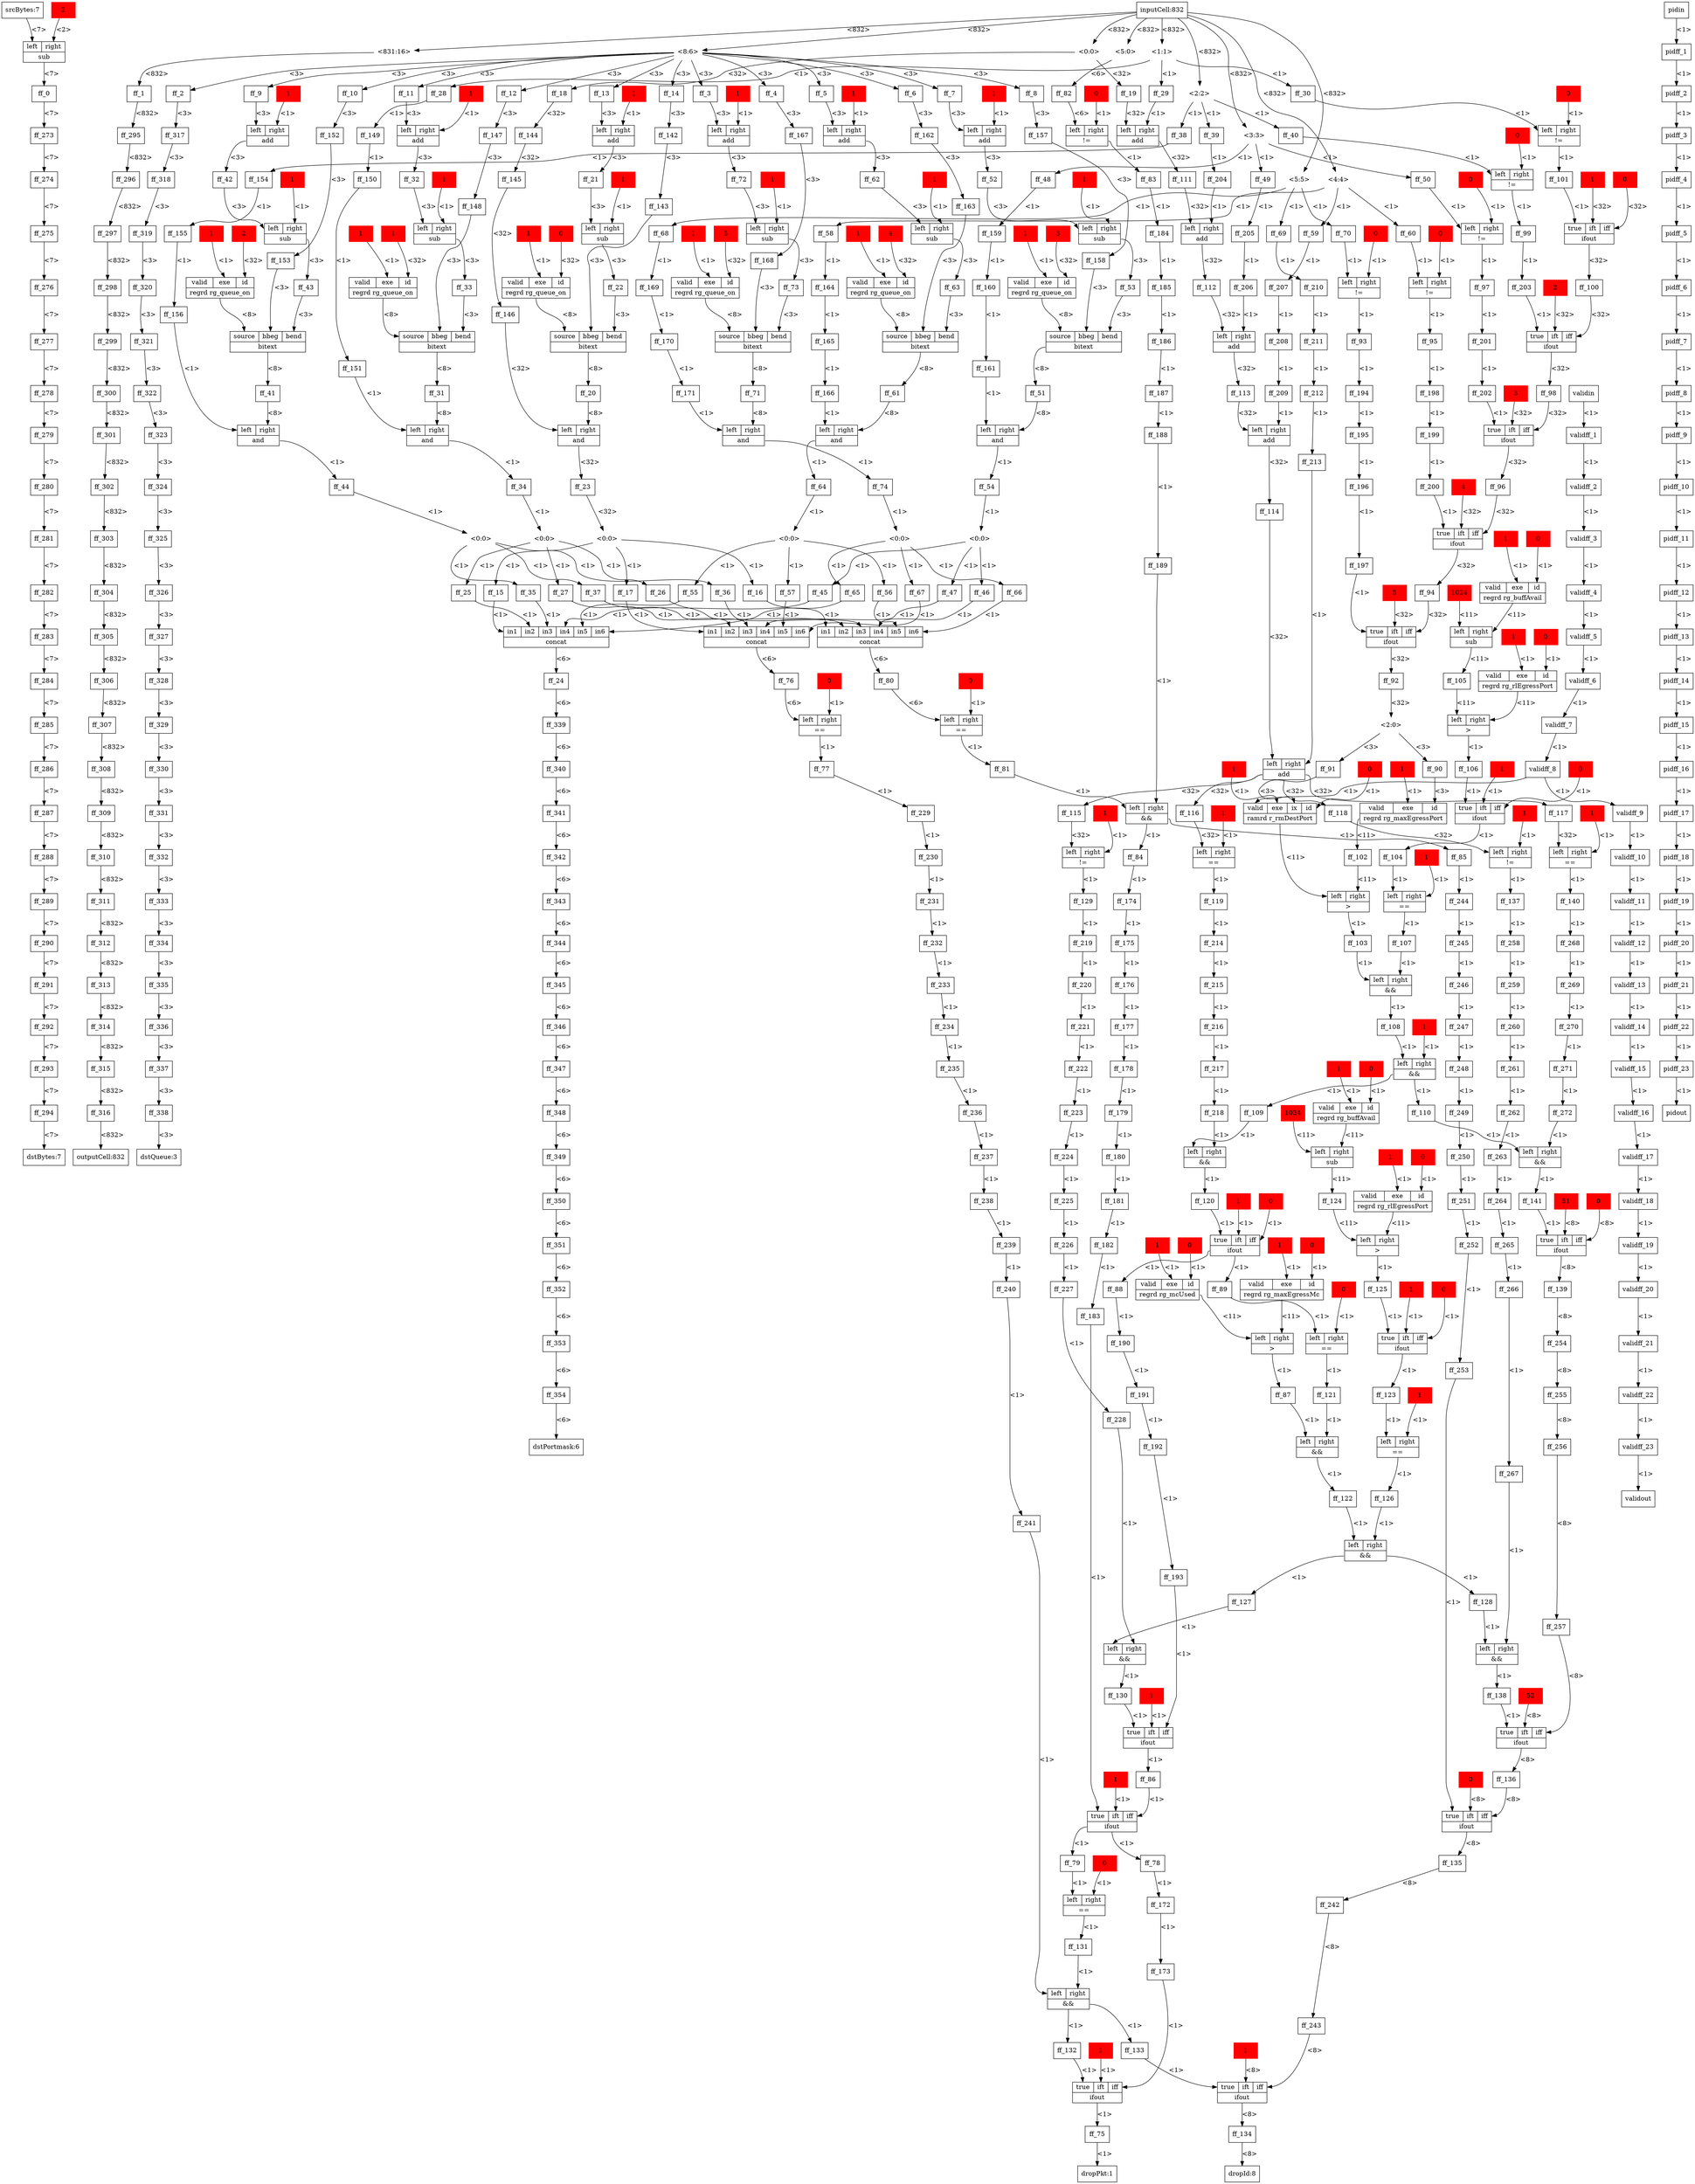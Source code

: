 digraph {
node [shape=record];
out_35[label="dstBytes:7"][l=23][d=1][w=0][od=0];
in_36[label="srcBytes:7"][l=0][d=0][w=7][od=0];
c_37[label="2" shape=plaintext color="red" style="filled"][l=0][d=0][w=2][od=0];
opsub_38[label="{{<left> left | <right> right} | <out> sub}" debug="88 1"][l=0][d=5][w=7][od=5];
out_39[label="outputCell:832"][l=23][d=1][w=0][od=0];
bitext_831_16_40[label="\<831:16\>" shape=plaintext][l=0][d=0][w=832][od=0];
in_41[label="inputCell:832"][l=0][d=0][w=832][od=0];
out_42[label="dstQueue:3"][l=23][d=1][w=0][od=0];
bitext_8_6_43[label="\<8:6\>" shape=plaintext][l=0][d=0][w=3][od=0];
out_44[label="dstPortmask:6"][l=23][d=1][w=0][od=0];
bitext_0_0_45[label="\<0:0\>" shape=plaintext][l=5][d=1][w=1][od=0];
bitext_0_0_46[label="\<0:0\>" shape=plaintext][l=0][d=0][w=32][od=0];
regrd_47[label="{{<valid> valid | <exe> exe | <id> id} | <out> regrd rg_queue_on}"][l=3][d=0][w=8][od=0];
c_48[label="0" shape=plaintext color="red" style="filled"][l=3][d=0][w=32][od=0];
c_49[label="1" shape=plaintext color="red" style="filled"][l=3][d=0][w=1][od=0];
bitshift_50[label="{{<in> source | <bbeg> bbeg | <bend> bend} | <out> bitext}"][l=3][d=1][w=8][od=0];
c_51[label="1" shape=plaintext color="red" style="filled"][l=1][d=0][w=1][od=0];
opadd_52[label="{{<left> left | <right> right} | <out> add}" debug="88 1"][l=1][d=9][w=3][od=8];
c_53[label="1" shape=plaintext color="red" style="filled"][l=2][d=0][w=1][od=0];
opsub_54[label="{{<left> left | <right> right} | <out> sub}" debug="88 1"][l=2][d=6][w=3][od=5];
opand_55[label="{{<left> left | <right> right} | <out> and}" debug="88 1"][l=4][d=2][w=32][od=1];
bitconcat_56[label="{{<in1> in1 | <in2> in2 | <in3> in3 | <in4> in4 | <in5> in5 | <in6> in6} | <out> concat}"][l=6][d=1][w=6][od=0];
bitext_0_0_57[label="\<0:0\>" shape=plaintext][l=5][d=1][w=1][od=0];
bitext_1_1_58[label="\<1:1\>" shape=plaintext][l=0][d=0][w=1][od=0];
regrd_59[label="{{<valid> valid | <exe> exe | <id> id} | <out> regrd rg_queue_on}"][l=3][d=0][w=8][od=0];
c_60[label="1" shape=plaintext color="red" style="filled"][l=3][d=0][w=32][od=0];
c_61[label="1" shape=plaintext color="red" style="filled"][l=3][d=0][w=1][od=0];
bitshift_62[label="{{<in> source | <bbeg> bbeg | <bend> bend} | <out> bitext}"][l=3][d=1][w=8][od=0];
c_63[label="1" shape=plaintext color="red" style="filled"][l=1][d=0][w=1][od=0];
opadd_64[label="{{<left> left | <right> right} | <out> add}" debug="88 1"][l=1][d=9][w=3][od=8];
c_65[label="1" shape=plaintext color="red" style="filled"][l=2][d=0][w=1][od=0];
opsub_66[label="{{<left> left | <right> right} | <out> sub}" debug="88 1"][l=2][d=6][w=3][od=5];
opand_67[label="{{<left> left | <right> right} | <out> and}" debug="88 1"][l=4][d=2][w=1][od=1];
bitext_0_0_68[label="\<0:0\>" shape=plaintext][l=5][d=1][w=1][od=0];
bitext_2_2_69[label="\<2:2\>" shape=plaintext][l=0][d=0][w=1][od=0];
regrd_70[label="{{<valid> valid | <exe> exe | <id> id} | <out> regrd rg_queue_on}"][l=3][d=0][w=8][od=0];
c_71[label="2" shape=plaintext color="red" style="filled"][l=3][d=0][w=32][od=0];
c_72[label="1" shape=plaintext color="red" style="filled"][l=3][d=0][w=1][od=0];
bitshift_73[label="{{<in> source | <bbeg> bbeg | <bend> bend} | <out> bitext}"][l=3][d=1][w=8][od=0];
c_74[label="1" shape=plaintext color="red" style="filled"][l=1][d=0][w=1][od=0];
opadd_75[label="{{<left> left | <right> right} | <out> add}" debug="88 1"][l=1][d=9][w=3][od=8];
c_76[label="1" shape=plaintext color="red" style="filled"][l=2][d=0][w=1][od=0];
opsub_77[label="{{<left> left | <right> right} | <out> sub}" debug="88 1"][l=2][d=6][w=3][od=5];
opand_78[label="{{<left> left | <right> right} | <out> and}" debug="88 1"][l=4][d=2][w=1][od=1];
bitext_0_0_79[label="\<0:0\>" shape=plaintext][l=5][d=1][w=1][od=0];
bitext_3_3_80[label="\<3:3\>" shape=plaintext][l=0][d=0][w=1][od=0];
regrd_81[label="{{<valid> valid | <exe> exe | <id> id} | <out> regrd rg_queue_on}"][l=3][d=0][w=8][od=0];
c_82[label="3" shape=plaintext color="red" style="filled"][l=3][d=0][w=32][od=0];
c_83[label="1" shape=plaintext color="red" style="filled"][l=3][d=0][w=1][od=0];
bitshift_84[label="{{<in> source | <bbeg> bbeg | <bend> bend} | <out> bitext}"][l=3][d=1][w=8][od=0];
c_85[label="1" shape=plaintext color="red" style="filled"][l=1][d=0][w=1][od=0];
opadd_86[label="{{<left> left | <right> right} | <out> add}" debug="88 1"][l=1][d=9][w=3][od=8];
c_87[label="1" shape=plaintext color="red" style="filled"][l=2][d=0][w=1][od=0];
opsub_88[label="{{<left> left | <right> right} | <out> sub}" debug="88 1"][l=2][d=6][w=3][od=5];
opand_89[label="{{<left> left | <right> right} | <out> and}" debug="88 1"][l=4][d=2][w=1][od=1];
bitext_0_0_90[label="\<0:0\>" shape=plaintext][l=5][d=1][w=1][od=0];
bitext_4_4_91[label="\<4:4\>" shape=plaintext][l=0][d=0][w=1][od=0];
regrd_92[label="{{<valid> valid | <exe> exe | <id> id} | <out> regrd rg_queue_on}"][l=3][d=0][w=8][od=0];
c_93[label="4" shape=plaintext color="red" style="filled"][l=3][d=0][w=32][od=0];
c_94[label="1" shape=plaintext color="red" style="filled"][l=3][d=0][w=1][od=0];
bitshift_95[label="{{<in> source | <bbeg> bbeg | <bend> bend} | <out> bitext}"][l=3][d=1][w=8][od=0];
c_96[label="1" shape=plaintext color="red" style="filled"][l=1][d=0][w=1][od=0];
opadd_97[label="{{<left> left | <right> right} | <out> add}" debug="88 1"][l=1][d=9][w=3][od=8];
c_98[label="1" shape=plaintext color="red" style="filled"][l=2][d=0][w=1][od=0];
opsub_99[label="{{<left> left | <right> right} | <out> sub}" debug="88 1"][l=2][d=6][w=3][od=5];
opand_100[label="{{<left> left | <right> right} | <out> and}" debug="88 1"][l=4][d=2][w=1][od=1];
bitext_0_0_101[label="\<0:0\>" shape=plaintext][l=5][d=1][w=1][od=0];
bitext_5_5_102[label="\<5:5\>" shape=plaintext][l=0][d=0][w=1][od=0];
regrd_103[label="{{<valid> valid | <exe> exe | <id> id} | <out> regrd rg_queue_on}"][l=3][d=0][w=8][od=0];
c_104[label="5" shape=plaintext color="red" style="filled"][l=3][d=0][w=32][od=0];
c_105[label="1" shape=plaintext color="red" style="filled"][l=3][d=0][w=1][od=0];
bitshift_106[label="{{<in> source | <bbeg> bbeg | <bend> bend} | <out> bitext}"][l=3][d=1][w=8][od=0];
c_107[label="1" shape=plaintext color="red" style="filled"][l=1][d=0][w=1][od=0];
opadd_108[label="{{<left> left | <right> right} | <out> add}" debug="88 1"][l=1][d=9][w=3][od=8];
c_109[label="1" shape=plaintext color="red" style="filled"][l=2][d=0][w=1][od=0];
opsub_110[label="{{<left> left | <right> right} | <out> sub}" debug="88 1"][l=2][d=6][w=3][od=5];
opand_111[label="{{<left> left | <right> right} | <out> and}" debug="88 1"][l=4][d=2][w=1][od=1];
out_112[label="dropPkt:1"][l=23][d=1][w=0][od=0];
if_113[label="{{<cnd> true | <ift> ift | <iff> iff} | <out> ifout}"][l=22][d=4][w=1][od=3];
bitconcat_114[label="{{<in1> in1 | <in2> in2 | <in3> in3 | <in4> in4 | <in5> in5 | <in6> in6} | <out> concat}"][l=6][d=1][w=6][od=0];
c_115[label="0" shape=plaintext color="red" style="filled"][l=7][d=0][w=1][od=0];
opeq_116[label="{{<left> left | <right> right} | <out> ==}" debug="88 1"][l=7][d=2][w=1][od=1];
if_117[label="{{<cnd> true | <ift> ift | <iff> iff} | <out> ifout}"][l=19][d=4][w=1][od=3];
bitconcat_118[label="{{<in1> in1 | <in2> in2 | <in3> in3 | <in4> in4 | <in5> in5 | <in6> in6} | <out> concat}"][l=6][d=1][w=6][od=0];
c_119[label="0" shape=plaintext color="red" style="filled"][l=7][d=0][w=1][od=0];
opeq_120[label="{{<left> left | <right> right} | <out> ==}" debug="88 1"][l=7][d=2][w=1][od=1];
bitext_5_0_121[label="\<5:0\>" shape=plaintext][l=0][d=0][w=6][od=0];
c_122[label="0" shape=plaintext color="red" style="filled"][l=1][d=0][w=1][od=0];
opne_123[label="{{<left> left | <right> right} | <out> !=}" debug="88 1"][l=1][d=2][w=1][od=1];
opand_124[label="{{<left> left | <right> right} | <out> &&}" debug="88 1"][l=8][d=2][w=1][od=1];
if_125[label="{{<cnd> true | <ift> ift | <iff> iff} | <out> ifout}"][l=18][d=4][w=1][od=3];
regrd_126[label="{{<valid> valid | <exe> exe | <id> id} | <out> regrd rg_mcUsed}"][l=14][d=0][w=11][od=0];
c_127[label="0" shape=plaintext color="red" style="filled"][l=14][d=0][w=1][od=0];
c_128[label="1" shape=plaintext color="red" style="filled"][l=14][d=0][w=1][od=0];
regrd_129[label="{{<valid> valid | <exe> exe | <id> id} | <out> regrd rg_maxEgressMc}"][l=14][d=0][w=11][od=0];
c_130[label="0" shape=plaintext color="red" style="filled"][l=14][d=0][w=1][od=0];
c_131[label="1" shape=plaintext color="red" style="filled"][l=14][d=0][w=1][od=0];
opgt_132[label="{{<left> left | <right> right} | <out> \>}" debug="88 1"][l=14][d=0][w=1][od=4];
if_133[label="{{<cnd> true | <ift> ift | <iff> iff} | <out> ifout}"][l=13][d=4][w=1][od=3];
ramrd_134[label="{{<valid> valid | <exe> exe | <ix> ix | <id> id} | <out> ramrd r_rmDestPort}"][l=9][d=6][w=11][od=5];
bitext_2_0_135[label="\<2:0\>" shape=plaintext][l=7][d=1][w=3][od=0];
if_136[label="{{<cnd> true | <ift> ift | <iff> iff} | <out> ifout}"][l=6][d=4][w=32][od=3];
c_137[label="0" shape=plaintext color="red" style="filled"][l=1][d=0][w=1][od=0];
opne_138[label="{{<left> left | <right> right} | <out> !=}" debug="88 1"][l=1][d=2][w=1][od=1];
if_139[label="{{<cnd> true | <ift> ift | <iff> iff} | <out> ifout}"][l=5][d=4][w=32][od=3];
c_140[label="0" shape=plaintext color="red" style="filled"][l=1][d=0][w=1][od=0];
opne_141[label="{{<left> left | <right> right} | <out> !=}" debug="88 1"][l=1][d=2][w=1][od=1];
if_142[label="{{<cnd> true | <ift> ift | <iff> iff} | <out> ifout}"][l=4][d=4][w=32][od=3];
c_143[label="0" shape=plaintext color="red" style="filled"][l=1][d=0][w=1][od=0];
opne_144[label="{{<left> left | <right> right} | <out> !=}" debug="88 1"][l=1][d=2][w=1][od=1];
if_145[label="{{<cnd> true | <ift> ift | <iff> iff} | <out> ifout}"][l=3][d=4][w=32][od=3];
c_146[label="0" shape=plaintext color="red" style="filled"][l=1][d=0][w=1][od=0];
opne_147[label="{{<left> left | <right> right} | <out> !=}" debug="88 1"][l=1][d=2][w=1][od=1];
if_148[label="{{<cnd> true | <ift> ift | <iff> iff} | <out> ifout}"][l=2][d=4][w=32][od=3];
c_149[label="0" shape=plaintext color="red" style="filled"][l=1][d=0][w=1][od=0];
opne_150[label="{{<left> left | <right> right} | <out> !=}" debug="88 1"][l=1][d=2][w=1][od=1];
c_151[label="0" shape=plaintext color="red" style="filled"][l=2][d=0][w=32][od=0];
c_152[label="1" shape=plaintext color="red" style="filled"][l=2][d=0][w=32][od=0];
c_153[label="2" shape=plaintext color="red" style="filled"][l=3][d=0][w=32][od=0];
c_154[label="3" shape=plaintext color="red" style="filled"][l=4][d=0][w=32][od=0];
c_155[label="4" shape=plaintext color="red" style="filled"][l=5][d=0][w=32][od=0];
c_156[label="5" shape=plaintext color="red" style="filled"][l=6][d=0][w=32][od=0];
c_157[label="0" shape=plaintext color="red" style="filled"][l=8][d=0][w=1][od=0];
c_158[label="1" shape=plaintext color="red" style="filled"][l=8][d=0][w=1][od=0];
regrd_159[label="{{<valid> valid | <exe> exe | <id> id} | <out> regrd rg_maxEgressPort}"][l=8][d=7][w=0][od=6];
c_160[label="1" shape=plaintext color="red" style="filled"][l=8][d=0][w=1][od=0];
opgt_161[label="{{<left> left | <right> right} | <out> \>}" debug="88 1"][l=9][d=10][w=1][od=4];
if_162[label="{{<cnd> true | <ift> ift | <iff> iff} | <out> ifout}"][l=8][d=0][w=1][od=3];
c_163[label="1024" shape=plaintext color="red" style="filled"][l=6][d=0][w=11][od=0];
regrd_164[label="{{<valid> valid | <exe> exe | <id> id} | <out> regrd rg_buffAvail}"][l=6][d=0][w=11][od=0];
c_165[label="0" shape=plaintext color="red" style="filled"][l=6][d=0][w=1][od=0];
c_166[label="1" shape=plaintext color="red" style="filled"][l=6][d=0][w=1][od=0];
opsub_167[label="{{<left> left | <right> right} | <out> sub}" debug="88 1"][l=6][d=0][w=11][od=5];
regrd_168[label="{{<valid> valid | <exe> exe | <id> id} | <out> regrd rg_rlEgressPort}"][l=7][d=0][w=11][od=0];
c_169[label="0" shape=plaintext color="red" style="filled"][l=7][d=0][w=1][od=0];
c_170[label="1" shape=plaintext color="red" style="filled"][l=7][d=0][w=1][od=0];
opgt_171[label="{{<left> left | <right> right} | <out> \>}" debug="88 1"][l=7][d=0][w=1][od=4];
c_172[label="0" shape=plaintext color="red" style="filled"][l=8][d=0][w=1][od=0];
c_173[label="1" shape=plaintext color="red" style="filled"][l=8][d=0][w=1][od=0];
c_174[label="1" shape=plaintext color="red" style="filled"][l=9][d=0][w=1][od=0];
opeq_175[label="{{<left> left | <right> right} | <out> ==}" debug="88 1"][l=9][d=0][w=1][od=1];
opand_176[label="{{<left> left | <right> right} | <out> &&}" debug="88 1"][l=10][d=2][w=1][od=1];
c_177[label="1" shape=plaintext color="red" style="filled"][l=11][d=0][w=1][od=0];
opand_178[label="{{<left> left | <right> right} | <out> &&}" debug="88 1"][l=11][d=2][w=1][od=1];
opadd_179[label="{{<left> left | <right> right} | <out> add}" debug="88 1"][l=1][d=15][w=32][od=14];
opadd_180[label="{{<left> left | <right> right} | <out> add}" debug="88 1"][l=2][d=15][w=32][od=14];
opadd_181[label="{{<left> left | <right> right} | <out> add}" debug="88 1"][l=3][d=15][w=32][od=14];
opadd_182[label="{{<left> left | <right> right} | <out> add}" debug="88 1"][l=4][d=15][w=32][od=14];
opadd_183[label="{{<left> left | <right> right} | <out> add}" debug="88 1"][l=5][d=15][w=32][od=14];
c_184[label="1" shape=plaintext color="red" style="filled"][l=6][d=0][w=1][od=0];
opeq_185[label="{{<left> left | <right> right} | <out> ==}" debug="88 1"][l=6][d=2][w=1][od=1];
opand_186[label="{{<left> left | <right> right} | <out> &&}" debug="88 1"][l=12][d=2][w=1][od=1];
c_187[label="0" shape=plaintext color="red" style="filled"][l=13][d=0][w=1][od=0];
c_188[label="1" shape=plaintext color="red" style="filled"][l=13][d=0][w=1][od=0];
c_189[label="0" shape=plaintext color="red" style="filled"][l=14][d=0][w=1][od=0];
opeq_190[label="{{<left> left | <right> right} | <out> ==}" debug="88 1"][l=14][d=2][w=1][od=1];
opand_191[label="{{<left> left | <right> right} | <out> &&}" debug="88 1"][l=15][d=2][w=1][od=1];
if_192[label="{{<cnd> true | <ift> ift | <iff> iff} | <out> ifout}"][l=14][d=0][w=1][od=3];
c_193[label="1024" shape=plaintext color="red" style="filled"][l=12][d=0][w=11][od=0];
regrd_194[label="{{<valid> valid | <exe> exe | <id> id} | <out> regrd rg_buffAvail}"][l=12][d=0][w=11][od=0];
c_195[label="0" shape=plaintext color="red" style="filled"][l=12][d=0][w=1][od=0];
c_196[label="1" shape=plaintext color="red" style="filled"][l=12][d=0][w=1][od=0];
opsub_197[label="{{<left> left | <right> right} | <out> sub}" debug="88 1"][l=12][d=0][w=11][od=5];
regrd_198[label="{{<valid> valid | <exe> exe | <id> id} | <out> regrd rg_rlEgressPort}"][l=13][d=0][w=11][od=0];
c_199[label="0" shape=plaintext color="red" style="filled"][l=13][d=0][w=1][od=0];
c_200[label="1" shape=plaintext color="red" style="filled"][l=13][d=0][w=1][od=0];
opgt_201[label="{{<left> left | <right> right} | <out> \>}" debug="88 1"][l=13][d=0][w=1][od=4];
c_202[label="0" shape=plaintext color="red" style="filled"][l=14][d=0][w=1][od=0];
c_203[label="1" shape=plaintext color="red" style="filled"][l=14][d=0][w=1][od=0];
c_204[label="1" shape=plaintext color="red" style="filled"][l=15][d=0][w=1][od=0];
opeq_205[label="{{<left> left | <right> right} | <out> ==}" debug="88 1"][l=15][d=0][w=1][od=1];
opand_206[label="{{<left> left | <right> right} | <out> &&}" debug="88 1"][l=16][d=2][w=1][od=1];
c_207[label="1" shape=plaintext color="red" style="filled"][l=6][d=0][w=1][od=0];
opne_208[label="{{<left> left | <right> right} | <out> !=}" debug="88 1"][l=6][d=2][w=1][od=1];
opand_209[label="{{<left> left | <right> right} | <out> &&}" debug="88 1"][l=17][d=2][w=1][od=1];
c_210[label="1" shape=plaintext color="red" style="filled"][l=18][d=0][w=1][od=0];
c_211[label="1" shape=plaintext color="red" style="filled"][l=19][d=0][w=1][od=0];
c_212[label="0" shape=plaintext color="red" style="filled"][l=20][d=0][w=1][od=0];
opeq_213[label="{{<left> left | <right> right} | <out> ==}" debug="88 1"][l=20][d=2][w=1][od=1];
opand_214[label="{{<left> left | <right> right} | <out> &&}" debug="88 1"][l=21][d=2][w=1][od=1];
c_215[label="1" shape=plaintext color="red" style="filled"][l=22][d=0][w=1][od=0];
out_216[label="dropId:8"][l=23][d=1][w=0][od=0];
if_217[label="{{<cnd> true | <ift> ift | <iff> iff} | <out> ifout}"][l=22][d=4][w=8][od=3];
if_218[label="{{<cnd> true | <ift> ift | <iff> iff} | <out> ifout}"][l=19][d=4][w=8][od=3];
if_219[label="{{<cnd> true | <ift> ift | <iff> iff} | <out> ifout}"][l=18][d=4][w=8][od=3];
c_220[label="1" shape=plaintext color="red" style="filled"][l=6][d=0][w=1][od=0];
opne_221[label="{{<left> left | <right> right} | <out> !=}" debug="88 1"][l=6][d=2][w=1][od=1];
opand_222[label="{{<left> left | <right> right} | <out> &&}" debug="88 1"][l=17][d=2][w=1][od=1];
if_223[label="{{<cnd> true | <ift> ift | <iff> iff} | <out> ifout}"][l=13][d=4][w=8][od=3];
c_224[label="1" shape=plaintext color="red" style="filled"][l=6][d=0][w=1][od=0];
opeq_225[label="{{<left> left | <right> right} | <out> ==}" debug="88 1"][l=6][d=2][w=1][od=1];
opand_226[label="{{<left> left | <right> right} | <out> &&}" debug="88 1"][l=12][d=2][w=1][od=1];
c_227[label="0" shape=plaintext color="red" style="filled"][l=13][d=0][w=8][od=0];
c_228[label="51" shape=plaintext color="red" style="filled"][l=13][d=0][w=8][od=0];
c_229[label="52" shape=plaintext color="red" style="filled"][l=18][d=0][w=8][od=0];
c_230[label="0" shape=plaintext color="red" style="filled"][l=19][d=0][w=8][od=0];
c_231[label="1" shape=plaintext color="red" style="filled"][l=22][d=0][w=8][od=0];
ff_0[l=1][d=1][w=7][od=1];
ff_1[l=1][d=1][w=832][od=1];
ff_2[l=1][d=1][w=3][od=1];
ff_3[l=1][d=1][w=3][od=1];
ff_4[l=1][d=1][w=3][od=1];
ff_5[l=1][d=1][w=3][od=1];
ff_6[l=1][d=1][w=3][od=1];
ff_7[l=1][d=1][w=3][od=1];
ff_8[l=1][d=1][w=3][od=1];
ff_9[l=1][d=1][w=3][od=1];
ff_10[l=1][d=1][w=3][od=1];
ff_11[l=1][d=1][w=3][od=1];
ff_12[l=1][d=1][w=3][od=1];
ff_13[l=1][d=1][w=3][od=1];
ff_14[l=1][d=1][w=3][od=1];
ff_15[l=6][d=1][w=1][od=1];
ff_16[l=6][d=1][w=1][od=1];
ff_17[l=6][d=1][w=1][od=1];
ff_18[l=1][d=1][w=32][od=1];
ff_19[l=1][d=1][w=32][od=1];
ff_20[l=4][d=1][w=8][od=1];
ff_21[l=2][d=1][w=3][od=1];
ff_22[l=3][d=1][w=3][od=1];
ff_23[l=5][d=1][w=32][od=1];
ff_24[l=7][d=1][w=6][od=1];
ff_25[l=6][d=1][w=1][od=1];
ff_26[l=6][d=1][w=1][od=1];
ff_27[l=6][d=1][w=1][od=1];
ff_28[l=1][d=1][w=1][od=1];
ff_29[l=1][d=1][w=1][od=1];
ff_30[l=1][d=1][w=1][od=1];
ff_31[l=4][d=1][w=8][od=1];
ff_32[l=2][d=1][w=3][od=1];
ff_33[l=3][d=1][w=3][od=1];
ff_34[l=5][d=1][w=1][od=1];
ff_35[l=6][d=1][w=1][od=1];
ff_36[l=6][d=1][w=1][od=1];
ff_37[l=6][d=1][w=1][od=1];
ff_38[l=1][d=1][w=1][od=1];
ff_39[l=1][d=1][w=1][od=1];
ff_40[l=1][d=1][w=1][od=1];
ff_41[l=4][d=1][w=8][od=1];
ff_42[l=2][d=1][w=3][od=1];
ff_43[l=3][d=1][w=3][od=1];
ff_44[l=5][d=1][w=1][od=1];
ff_45[l=6][d=1][w=1][od=1];
ff_46[l=6][d=1][w=1][od=1];
ff_47[l=6][d=1][w=1][od=1];
ff_48[l=1][d=1][w=1][od=1];
ff_49[l=1][d=1][w=1][od=1];
ff_50[l=1][d=1][w=1][od=1];
ff_51[l=4][d=1][w=8][od=1];
ff_52[l=2][d=1][w=3][od=1];
ff_53[l=3][d=1][w=3][od=1];
ff_54[l=5][d=1][w=1][od=1];
ff_55[l=6][d=1][w=1][od=1];
ff_56[l=6][d=1][w=1][od=1];
ff_57[l=6][d=1][w=1][od=1];
ff_58[l=1][d=1][w=1][od=1];
ff_59[l=1][d=1][w=1][od=1];
ff_60[l=1][d=1][w=1][od=1];
ff_61[l=4][d=1][w=8][od=1];
ff_62[l=2][d=1][w=3][od=1];
ff_63[l=3][d=1][w=3][od=1];
ff_64[l=5][d=1][w=1][od=1];
ff_65[l=6][d=1][w=1][od=1];
ff_66[l=6][d=1][w=1][od=1];
ff_67[l=6][d=1][w=1][od=1];
ff_68[l=1][d=1][w=1][od=1];
ff_69[l=1][d=1][w=1][od=1];
ff_70[l=1][d=1][w=1][od=1];
ff_71[l=4][d=1][w=8][od=1];
ff_72[l=2][d=1][w=3][od=1];
ff_73[l=3][d=1][w=3][od=1];
ff_74[l=5][d=1][w=1][od=1];
ff_75[l=23][d=1][w=1][od=1];
ff_76[l=7][d=1][w=6][od=1];
ff_77[l=8][d=1][w=1][od=1];
ff_78[l=20][d=1][w=1][od=1];
ff_79[l=20][d=1][w=1][od=1];
ff_80[l=7][d=1][w=6][od=1];
ff_81[l=8][d=1][w=1][od=1];
ff_82[l=1][d=1][w=6][od=1];
ff_83[l=2][d=1][w=1][od=1];
ff_84[l=9][d=1][w=1][od=1];
ff_85[l=9][d=1][w=1][od=1];
ff_86[l=19][d=1][w=1][od=1];
ff_87[l=15][d=0][w=1][od=1];
ff_88[l=14][d=1][w=1][od=1];
ff_89[l=14][d=1][w=1][od=1];
ff_90[l=8][d=1][w=3][od=1];
ff_91[l=8][d=1][w=3][od=1];
ff_92[l=7][d=1][w=32][od=1];
ff_93[l=2][d=1][w=1][od=1];
ff_94[l=6][d=1][w=32][od=1];
ff_95[l=2][d=1][w=1][od=1];
ff_96[l=5][d=1][w=32][od=1];
ff_97[l=2][d=1][w=1][od=1];
ff_98[l=4][d=1][w=32][od=1];
ff_99[l=2][d=1][w=1][od=1];
ff_100[l=3][d=1][w=32][od=1];
ff_101[l=2][d=1][w=1][od=1];
ff_102[l=9][d=1][w=11][od=1];
ff_103[l=10][d=1][w=1][od=1];
ff_104[l=9][d=0][w=1][od=1];
ff_105[l=7][d=0][w=11][od=1];
ff_106[l=8][d=0][w=1][od=1];
ff_107[l=10][d=0][w=1][od=1];
ff_108[l=11][d=1][w=1][od=1];
ff_109[l=12][d=1][w=1][od=1];
ff_110[l=12][d=1][w=1][od=1];
ff_111[l=2][d=1][w=32][od=1];
ff_112[l=3][d=1][w=32][od=1];
ff_113[l=4][d=1][w=32][od=1];
ff_114[l=5][d=1][w=32][od=1];
ff_115[l=6][d=1][w=32][od=1];
ff_116[l=6][d=1][w=32][od=1];
ff_117[l=6][d=1][w=32][od=1];
ff_118[l=6][d=1][w=32][od=1];
ff_119[l=7][d=1][w=1][od=1];
ff_120[l=13][d=1][w=1][od=1];
ff_121[l=15][d=1][w=1][od=1];
ff_122[l=16][d=1][w=1][od=1];
ff_123[l=15][d=0][w=1][od=1];
ff_124[l=13][d=0][w=11][od=1];
ff_125[l=14][d=0][w=1][od=1];
ff_126[l=16][d=0][w=1][od=1];
ff_127[l=17][d=1][w=1][od=1];
ff_128[l=17][d=1][w=1][od=1];
ff_129[l=7][d=1][w=1][od=1];
ff_130[l=18][d=1][w=1][od=1];
ff_131[l=21][d=1][w=1][od=1];
ff_132[l=22][d=1][w=1][od=1];
ff_133[l=22][d=1][w=1][od=1];
ff_134[l=23][d=1][w=8][od=1];
ff_135[l=20][d=1][w=8][od=1];
ff_136[l=19][d=1][w=8][od=1];
ff_137[l=7][d=1][w=1][od=1];
ff_138[l=18][d=1][w=1][od=1];
ff_139[l=14][d=1][w=8][od=1];
ff_140[l=7][d=1][w=1][od=1];
ff_141[l=13][d=1][w=1][od=1];
ff_142[l=2][d=1][w=3][od=1];
ff_143[l=3][d=1][w=3][od=1];
ff_144[l=2][d=1][w=32][od=1];
ff_145[l=3][d=1][w=32][od=1];
ff_146[l=4][d=1][w=32][od=1];
ff_147[l=2][d=1][w=3][od=1];
ff_148[l=3][d=1][w=3][od=1];
ff_149[l=2][d=1][w=1][od=1];
ff_150[l=3][d=1][w=1][od=1];
ff_151[l=4][d=1][w=1][od=1];
ff_152[l=2][d=1][w=3][od=1];
ff_153[l=3][d=1][w=3][od=1];
ff_154[l=2][d=1][w=1][od=1];
ff_155[l=3][d=1][w=1][od=1];
ff_156[l=4][d=1][w=1][od=1];
ff_157[l=2][d=1][w=3][od=1];
ff_158[l=3][d=1][w=3][od=1];
ff_159[l=2][d=1][w=1][od=1];
ff_160[l=3][d=1][w=1][od=1];
ff_161[l=4][d=1][w=1][od=1];
ff_162[l=2][d=1][w=3][od=1];
ff_163[l=3][d=1][w=3][od=1];
ff_164[l=2][d=1][w=1][od=1];
ff_165[l=3][d=1][w=1][od=1];
ff_166[l=4][d=1][w=1][od=1];
ff_167[l=2][d=1][w=3][od=1];
ff_168[l=3][d=1][w=3][od=1];
ff_169[l=2][d=1][w=1][od=1];
ff_170[l=3][d=1][w=1][od=1];
ff_171[l=4][d=1][w=1][od=1];
ff_172[l=21][d=1][w=1][od=1];
ff_173[l=22][d=1][w=1][od=1];
ff_174[l=10][d=1][w=1][od=1];
ff_175[l=11][d=1][w=1][od=1];
ff_176[l=12][d=1][w=1][od=1];
ff_177[l=13][d=1][w=1][od=1];
ff_178[l=14][d=1][w=1][od=1];
ff_179[l=15][d=1][w=1][od=1];
ff_180[l=16][d=1][w=1][od=1];
ff_181[l=17][d=1][w=1][od=1];
ff_182[l=18][d=1][w=1][od=1];
ff_183[l=19][d=1][w=1][od=1];
ff_184[l=3][d=1][w=1][od=1];
ff_185[l=4][d=1][w=1][od=1];
ff_186[l=5][d=1][w=1][od=1];
ff_187[l=6][d=1][w=1][od=1];
ff_188[l=7][d=1][w=1][od=1];
ff_189[l=8][d=1][w=1][od=1];
ff_190[l=15][d=1][w=1][od=1];
ff_191[l=16][d=1][w=1][od=1];
ff_192[l=17][d=1][w=1][od=1];
ff_193[l=18][d=1][w=1][od=1];
ff_194[l=3][d=1][w=1][od=1];
ff_195[l=4][d=1][w=1][od=1];
ff_196[l=5][d=1][w=1][od=1];
ff_197[l=6][d=1][w=1][od=1];
ff_198[l=3][d=1][w=1][od=1];
ff_199[l=4][d=1][w=1][od=1];
ff_200[l=5][d=1][w=1][od=1];
ff_201[l=3][d=1][w=1][od=1];
ff_202[l=4][d=1][w=1][od=1];
ff_203[l=3][d=1][w=1][od=1];
ff_204[l=2][d=1][w=1][od=1];
ff_205[l=2][d=1][w=1][od=1];
ff_206[l=3][d=1][w=1][od=1];
ff_207[l=2][d=1][w=1][od=1];
ff_208[l=3][d=1][w=1][od=1];
ff_209[l=4][d=1][w=1][od=1];
ff_210[l=2][d=1][w=1][od=1];
ff_211[l=3][d=1][w=1][od=1];
ff_212[l=4][d=1][w=1][od=1];
ff_213[l=5][d=1][w=1][od=1];
ff_214[l=8][d=1][w=1][od=1];
ff_215[l=9][d=1][w=1][od=1];
ff_216[l=10][d=1][w=1][od=1];
ff_217[l=11][d=1][w=1][od=1];
ff_218[l=12][d=1][w=1][od=1];
ff_219[l=8][d=1][w=1][od=1];
ff_220[l=9][d=1][w=1][od=1];
ff_221[l=10][d=1][w=1][od=1];
ff_222[l=11][d=1][w=1][od=1];
ff_223[l=12][d=1][w=1][od=1];
ff_224[l=13][d=1][w=1][od=1];
ff_225[l=14][d=1][w=1][od=1];
ff_226[l=15][d=1][w=1][od=1];
ff_227[l=16][d=1][w=1][od=1];
ff_228[l=17][d=1][w=1][od=1];
ff_229[l=9][d=1][w=1][od=1];
ff_230[l=10][d=1][w=1][od=1];
ff_231[l=11][d=1][w=1][od=1];
ff_232[l=12][d=1][w=1][od=1];
ff_233[l=13][d=1][w=1][od=1];
ff_234[l=14][d=1][w=1][od=1];
ff_235[l=15][d=1][w=1][od=1];
ff_236[l=16][d=1][w=1][od=1];
ff_237[l=17][d=1][w=1][od=1];
ff_238[l=18][d=1][w=1][od=1];
ff_239[l=19][d=1][w=1][od=1];
ff_240[l=20][d=1][w=1][od=1];
ff_241[l=21][d=1][w=1][od=1];
ff_242[l=21][d=1][w=8][od=1];
ff_243[l=22][d=1][w=8][od=1];
ff_244[l=10][d=1][w=1][od=1];
ff_245[l=11][d=1][w=1][od=1];
ff_246[l=12][d=1][w=1][od=1];
ff_247[l=13][d=1][w=1][od=1];
ff_248[l=14][d=1][w=1][od=1];
ff_249[l=15][d=1][w=1][od=1];
ff_250[l=16][d=1][w=1][od=1];
ff_251[l=17][d=1][w=1][od=1];
ff_252[l=18][d=1][w=1][od=1];
ff_253[l=19][d=1][w=1][od=1];
ff_254[l=15][d=1][w=8][od=1];
ff_255[l=16][d=1][w=8][od=1];
ff_256[l=17][d=1][w=8][od=1];
ff_257[l=18][d=1][w=8][od=1];
ff_258[l=8][d=1][w=1][od=1];
ff_259[l=9][d=1][w=1][od=1];
ff_260[l=10][d=1][w=1][od=1];
ff_261[l=11][d=1][w=1][od=1];
ff_262[l=12][d=1][w=1][od=1];
ff_263[l=13][d=1][w=1][od=1];
ff_264[l=14][d=1][w=1][od=1];
ff_265[l=15][d=1][w=1][od=1];
ff_266[l=16][d=1][w=1][od=1];
ff_267[l=17][d=1][w=1][od=1];
ff_268[l=8][d=1][w=1][od=1];
ff_269[l=9][d=1][w=1][od=1];
ff_270[l=10][d=1][w=1][od=1];
ff_271[l=11][d=1][w=1][od=1];
ff_272[l=12][d=1][w=1][od=1];
ff_273[l=2][d=1][w=7][od=1];
ff_274[l=3][d=1][w=7][od=1];
ff_275[l=4][d=1][w=7][od=1];
ff_276[l=5][d=1][w=7][od=1];
ff_277[l=6][d=1][w=7][od=1];
ff_278[l=7][d=1][w=7][od=1];
ff_279[l=8][d=1][w=7][od=1];
ff_280[l=9][d=1][w=7][od=1];
ff_281[l=10][d=1][w=7][od=1];
ff_282[l=11][d=1][w=7][od=1];
ff_283[l=12][d=1][w=7][od=1];
ff_284[l=13][d=1][w=7][od=1];
ff_285[l=14][d=1][w=7][od=1];
ff_286[l=15][d=1][w=7][od=1];
ff_287[l=16][d=1][w=7][od=1];
ff_288[l=17][d=1][w=7][od=1];
ff_289[l=18][d=1][w=7][od=1];
ff_290[l=19][d=1][w=7][od=1];
ff_291[l=20][d=1][w=7][od=1];
ff_292[l=21][d=1][w=7][od=1];
ff_293[l=22][d=1][w=7][od=1];
ff_294[l=23][d=1][w=7][od=1];
ff_295[l=2][d=1][w=832][od=1];
ff_296[l=3][d=1][w=832][od=1];
ff_297[l=4][d=1][w=832][od=1];
ff_298[l=5][d=1][w=832][od=1];
ff_299[l=6][d=1][w=832][od=1];
ff_300[l=7][d=1][w=832][od=1];
ff_301[l=8][d=1][w=832][od=1];
ff_302[l=9][d=1][w=832][od=1];
ff_303[l=10][d=1][w=832][od=1];
ff_304[l=11][d=1][w=832][od=1];
ff_305[l=12][d=1][w=832][od=1];
ff_306[l=13][d=1][w=832][od=1];
ff_307[l=14][d=1][w=832][od=1];
ff_308[l=15][d=1][w=832][od=1];
ff_309[l=16][d=1][w=832][od=1];
ff_310[l=17][d=1][w=832][od=1];
ff_311[l=18][d=1][w=832][od=1];
ff_312[l=19][d=1][w=832][od=1];
ff_313[l=20][d=1][w=832][od=1];
ff_314[l=21][d=1][w=832][od=1];
ff_315[l=22][d=1][w=832][od=1];
ff_316[l=23][d=1][w=832][od=1];
ff_317[l=2][d=1][w=3][od=1];
ff_318[l=3][d=1][w=3][od=1];
ff_319[l=4][d=1][w=3][od=1];
ff_320[l=5][d=1][w=3][od=1];
ff_321[l=6][d=1][w=3][od=1];
ff_322[l=7][d=1][w=3][od=1];
ff_323[l=8][d=1][w=3][od=1];
ff_324[l=9][d=1][w=3][od=1];
ff_325[l=10][d=1][w=3][od=1];
ff_326[l=11][d=1][w=3][od=1];
ff_327[l=12][d=1][w=3][od=1];
ff_328[l=13][d=1][w=3][od=1];
ff_329[l=14][d=1][w=3][od=1];
ff_330[l=15][d=1][w=3][od=1];
ff_331[l=16][d=1][w=3][od=1];
ff_332[l=17][d=1][w=3][od=1];
ff_333[l=18][d=1][w=3][od=1];
ff_334[l=19][d=1][w=3][od=1];
ff_335[l=20][d=1][w=3][od=1];
ff_336[l=21][d=1][w=3][od=1];
ff_337[l=22][d=1][w=3][od=1];
ff_338[l=23][d=1][w=3][od=1];
ff_339[l=8][d=1][w=6][od=1];
ff_340[l=9][d=1][w=6][od=1];
ff_341[l=10][d=1][w=6][od=1];
ff_342[l=11][d=1][w=6][od=1];
ff_343[l=12][d=1][w=6][od=1];
ff_344[l=13][d=1][w=6][od=1];
ff_345[l=14][d=1][w=6][od=1];
ff_346[l=15][d=1][w=6][od=1];
ff_347[l=16][d=1][w=6][od=1];
ff_348[l=17][d=1][w=6][od=1];
ff_349[l=18][d=1][w=6][od=1];
ff_350[l=19][d=1][w=6][od=1];
ff_351[l=20][d=1][w=6][od=1];
ff_352[l=21][d=1][w=6][od=1];
ff_353[l=22][d=1][w=6][od=1];
ff_354[l=23][d=1][w=6][od=1];
validin[l=0][d=0][w=1][od=0];
validff_1[l=1][d=0][w=1][od=1];
validff_2[l=2][d=0][w=1][od=1];
validff_3[l=3][d=0][w=1][od=1];
validff_4[l=4][d=0][w=1][od=1];
validff_5[l=5][d=0][w=1][od=1];
validff_6[l=6][d=0][w=1][od=1];
validff_7[l=7][d=0][w=1][od=1];
validff_8[l=8][d=0][w=1][od=1];
validff_9[l=9][d=0][w=1][od=1];
validff_10[l=10][d=0][w=1][od=1];
validff_11[l=11][d=0][w=1][od=1];
validff_12[l=12][d=0][w=1][od=1];
validff_13[l=13][d=0][w=1][od=1];
validff_14[l=14][d=0][w=1][od=1];
validff_15[l=15][d=0][w=1][od=1];
validff_16[l=16][d=0][w=1][od=1];
validff_17[l=17][d=0][w=1][od=1];
validff_18[l=18][d=0][w=1][od=1];
validff_19[l=19][d=0][w=1][od=1];
validff_20[l=20][d=0][w=1][od=1];
validff_21[l=21][d=0][w=1][od=1];
validff_22[l=22][d=0][w=1][od=1];
validff_23[l=23][d=0][w=1][od=1];
validout[l=0][d=0][w=1][od=0];
pidin[l=0][d=0][w=1][od=0];
pidff_1[l=1][d=0][w=1][od=1];
pidff_2[l=2][d=0][w=1][od=1];
pidff_3[l=3][d=0][w=1][od=1];
pidff_4[l=4][d=0][w=1][od=1];
pidff_5[l=5][d=0][w=1][od=1];
pidff_6[l=6][d=0][w=1][od=1];
pidff_7[l=7][d=0][w=1][od=1];
pidff_8[l=8][d=0][w=1][od=1];
pidff_9[l=9][d=0][w=1][od=1];
pidff_10[l=10][d=0][w=1][od=1];
pidff_11[l=11][d=0][w=1][od=1];
pidff_12[l=12][d=0][w=1][od=1];
pidff_13[l=13][d=0][w=1][od=1];
pidff_14[l=14][d=0][w=1][od=1];
pidff_15[l=15][d=0][w=1][od=1];
pidff_16[l=16][d=0][w=1][od=1];
pidff_17[l=17][d=0][w=1][od=1];
pidff_18[l=18][d=0][w=1][od=1];
pidff_19[l=19][d=0][w=1][od=1];
pidff_20[l=20][d=0][w=1][od=1];
pidff_21[l=21][d=0][w=1][od=1];
pidff_22[l=22][d=0][w=1][od=1];
pidff_23[l=23][d=0][w=1][od=1];
pidout[l=0][d=0][w=1][od=0];
c_37->opsub_38:right[label="<2>"];
in_36->opsub_38:left[label="<7>"];
in_41->bitext_831_16_40[label="<832>"];
in_41->bitext_8_6_43[label="<832>"];
c_104->regrd_103:id[label="<32>"];
c_105->regrd_103:exe[label="<1>"];
regrd_103:out->bitshift_106:in[label="<8>"];
c_109->opsub_110:right[label="<1>"];
c_107->opadd_108:right[label="<1>"];
in_41->bitext_5_5_102[label="<832>"];
c_93->regrd_92:id[label="<32>"];
c_94->regrd_92:exe[label="<1>"];
regrd_92:out->bitshift_95:in[label="<8>"];
c_98->opsub_99:right[label="<1>"];
c_96->opadd_97:right[label="<1>"];
in_41->bitext_4_4_91[label="<832>"];
c_82->regrd_81:id[label="<32>"];
c_83->regrd_81:exe[label="<1>"];
regrd_81:out->bitshift_84:in[label="<8>"];
c_87->opsub_88:right[label="<1>"];
c_85->opadd_86:right[label="<1>"];
in_41->bitext_3_3_80[label="<832>"];
c_71->regrd_70:id[label="<32>"];
c_72->regrd_70:exe[label="<1>"];
regrd_70:out->bitshift_73:in[label="<8>"];
c_76->opsub_77:right[label="<1>"];
c_74->opadd_75:right[label="<1>"];
in_41->bitext_2_2_69[label="<832>"];
c_60->regrd_59:id[label="<32>"];
c_61->regrd_59:exe[label="<1>"];
regrd_59:out->bitshift_62:in[label="<8>"];
c_65->opsub_66:right[label="<1>"];
c_63->opadd_64:right[label="<1>"];
in_41->bitext_1_1_58[label="<832>"];
c_48->regrd_47:id[label="<32>"];
c_49->regrd_47:exe[label="<1>"];
regrd_47:out->bitshift_50:in[label="<8>"];
c_53->opsub_54:right[label="<1>"];
c_51->opadd_52:right[label="<1>"];
in_41->bitext_0_0_46[label="<832>"];
c_215->if_113:ift[label="<1>"];
c_212->opeq_213:right[label="<1>"];
c_211->if_117:ift[label="<1>"];
c_210->if_125:ift[label="<1>"];
c_207->opne_208:right[label="<1>"];
c_204->opeq_205:right[label="<1>"];
c_203->if_192:ift[label="<1>"];
c_202->if_192:iff[label="<1>"];
c_199->regrd_198:id[label="<1>"];
c_200->regrd_198:exe[label="<1>"];
regrd_198:out->opgt_201:right[label="<11>"];
c_195->regrd_194:id[label="<1>"];
c_196->regrd_194:exe[label="<1>"];
regrd_194:out->opsub_197:right[label="<11>"];
c_193->opsub_197:left[label="<11>"];
c_189->opeq_190:right[label="<1>"];
c_188->if_133:ift[label="<1>"];
c_187->if_133:iff[label="<1>"];
c_184->opeq_185:right[label="<1>"];
c_177->opand_178:right[label="<1>"];
c_174->opeq_175:right[label="<1>"];
c_173->if_162:ift[label="<1>"];
c_172->if_162:iff[label="<1>"];
c_169->regrd_168:id[label="<1>"];
c_170->regrd_168:exe[label="<1>"];
regrd_168:out->opgt_171:right[label="<11>"];
c_165->regrd_164:id[label="<1>"];
c_166->regrd_164:exe[label="<1>"];
regrd_164:out->opsub_167:right[label="<11>"];
c_163->opsub_167:left[label="<11>"];
c_160->regrd_159:exe[label="<1>"];
c_156->if_136:ift[label="<32>"];
c_155->if_139:ift[label="<32>"];
c_154->if_142:ift[label="<32>"];
c_153->if_145:ift[label="<32>"];
c_152->if_148:ift[label="<32>"];
c_151->if_148:iff[label="<32>"];
c_149->opne_150:right[label="<1>"];
c_146->opne_147:right[label="<1>"];
c_143->opne_144:right[label="<1>"];
c_140->opne_141:right[label="<1>"];
c_137->opne_138:right[label="<1>"];
c_157->ramrd_134:id[label="<1>"];
c_158->ramrd_134:exe[label="<1>"];
ramrd_134:out->opgt_161:left[label="<11>"];
c_130->regrd_129:id[label="<1>"];
c_131->regrd_129:exe[label="<1>"];
regrd_129:out->opgt_132:right[label="<11>"];
c_127->regrd_126:id[label="<1>"];
c_128->regrd_126:exe[label="<1>"];
regrd_126:out->opgt_132:left[label="<11>"];
c_122->opne_123:right[label="<1>"];
in_41->bitext_5_0_121[label="<832>"];
c_119->opeq_120:right[label="<1>"];
c_115->opeq_116:right[label="<1>"];
c_231->if_217:ift[label="<8>"];
c_230->if_218:ift[label="<8>"];
c_229->if_219:ift[label="<8>"];
c_228->if_223:ift[label="<8>"];
c_227->if_223:iff[label="<8>"];
c_224->opeq_225:right[label="<1>"];
c_220->opne_221:right[label="<1>"];
opsub_38:out->ff_0[label="<7>"];
bitext_831_16_40->ff_1[label="<832>"];
bitext_8_6_43->ff_2[label="<3>"];
bitext_8_6_43->ff_3[label="<3>"];
ff_3->opadd_108:left[label="<3>"];
bitext_8_6_43->ff_4[label="<3>"];
bitext_8_6_43->ff_5[label="<3>"];
ff_5->opadd_97:left[label="<3>"];
bitext_8_6_43->ff_6[label="<3>"];
bitext_8_6_43->ff_7[label="<3>"];
ff_7->opadd_86:left[label="<3>"];
bitext_8_6_43->ff_8[label="<3>"];
bitext_8_6_43->ff_9[label="<3>"];
ff_9->opadd_75:left[label="<3>"];
bitext_8_6_43->ff_10[label="<3>"];
bitext_8_6_43->ff_11[label="<3>"];
ff_11->opadd_64:left[label="<3>"];
bitext_8_6_43->ff_12[label="<3>"];
bitext_8_6_43->ff_13[label="<3>"];
ff_13->opadd_52:left[label="<3>"];
bitext_8_6_43->ff_14[label="<3>"];
bitext_0_0_45->ff_15[label="<1>"];
ff_15->bitconcat_56:in1[label="<1>"];
bitext_0_0_45->ff_16[label="<1>"];
ff_16->bitconcat_118:in1[label="<1>"];
bitext_0_0_45->ff_17[label="<1>"];
ff_17->bitconcat_114:in1[label="<1>"];
bitext_0_0_46->ff_18[label="<32>"];
bitext_0_0_46->ff_19[label="<32>"];
ff_19->opadd_179:left[label="<32>"];
bitshift_50:out->ff_20[label="<8>"];
ff_20->opand_55:right[label="<8>"];
opadd_52:out->ff_21[label="<3>"];
ff_21->opsub_54:left[label="<3>"];
opsub_54:out->ff_22[label="<3>"];
ff_22->bitshift_50:bend[label="<3>"];
opand_55:out->ff_23[label="<32>"];
ff_23->bitext_0_0_45[label="<32>"];
bitconcat_56:out->ff_24[label="<6>"];
bitext_0_0_57->ff_25[label="<1>"];
ff_25->bitconcat_56:in2[label="<1>"];
bitext_0_0_57->ff_26[label="<1>"];
ff_26->bitconcat_118:in2[label="<1>"];
bitext_0_0_57->ff_27[label="<1>"];
ff_27->bitconcat_114:in2[label="<1>"];
bitext_1_1_58->ff_28[label="<1>"];
bitext_1_1_58->ff_29[label="<1>"];
ff_29->opadd_179:right[label="<1>"];
bitext_1_1_58->ff_30[label="<1>"];
ff_30->opne_150:left[label="<1>"];
bitshift_62:out->ff_31[label="<8>"];
ff_31->opand_67:right[label="<8>"];
opadd_64:out->ff_32[label="<3>"];
ff_32->opsub_66:left[label="<3>"];
opsub_66:out->ff_33[label="<3>"];
ff_33->bitshift_62:bend[label="<3>"];
opand_67:out->ff_34[label="<1>"];
ff_34->bitext_0_0_57[label="<1>"];
bitext_0_0_68->ff_35[label="<1>"];
ff_35->bitconcat_56:in3[label="<1>"];
bitext_0_0_68->ff_36[label="<1>"];
ff_36->bitconcat_118:in3[label="<1>"];
bitext_0_0_68->ff_37[label="<1>"];
ff_37->bitconcat_114:in3[label="<1>"];
bitext_2_2_69->ff_38[label="<1>"];
bitext_2_2_69->ff_39[label="<1>"];
bitext_2_2_69->ff_40[label="<1>"];
ff_40->opne_147:left[label="<1>"];
bitshift_73:out->ff_41[label="<8>"];
ff_41->opand_78:right[label="<8>"];
opadd_75:out->ff_42[label="<3>"];
ff_42->opsub_77:left[label="<3>"];
opsub_77:out->ff_43[label="<3>"];
ff_43->bitshift_73:bend[label="<3>"];
opand_78:out->ff_44[label="<1>"];
ff_44->bitext_0_0_68[label="<1>"];
bitext_0_0_79->ff_45[label="<1>"];
ff_45->bitconcat_56:in4[label="<1>"];
bitext_0_0_79->ff_46[label="<1>"];
ff_46->bitconcat_118:in4[label="<1>"];
bitext_0_0_79->ff_47[label="<1>"];
ff_47->bitconcat_114:in4[label="<1>"];
bitext_3_3_80->ff_48[label="<1>"];
bitext_3_3_80->ff_49[label="<1>"];
bitext_3_3_80->ff_50[label="<1>"];
ff_50->opne_144:left[label="<1>"];
bitshift_84:out->ff_51[label="<8>"];
ff_51->opand_89:right[label="<8>"];
opadd_86:out->ff_52[label="<3>"];
ff_52->opsub_88:left[label="<3>"];
opsub_88:out->ff_53[label="<3>"];
ff_53->bitshift_84:bend[label="<3>"];
opand_89:out->ff_54[label="<1>"];
ff_54->bitext_0_0_79[label="<1>"];
bitext_0_0_90->ff_55[label="<1>"];
ff_55->bitconcat_56:in5[label="<1>"];
bitext_0_0_90->ff_56[label="<1>"];
ff_56->bitconcat_118:in5[label="<1>"];
bitext_0_0_90->ff_57[label="<1>"];
ff_57->bitconcat_114:in5[label="<1>"];
bitext_4_4_91->ff_58[label="<1>"];
bitext_4_4_91->ff_59[label="<1>"];
bitext_4_4_91->ff_60[label="<1>"];
ff_60->opne_141:left[label="<1>"];
bitshift_95:out->ff_61[label="<8>"];
ff_61->opand_100:right[label="<8>"];
opadd_97:out->ff_62[label="<3>"];
ff_62->opsub_99:left[label="<3>"];
opsub_99:out->ff_63[label="<3>"];
ff_63->bitshift_95:bend[label="<3>"];
opand_100:out->ff_64[label="<1>"];
ff_64->bitext_0_0_90[label="<1>"];
bitext_0_0_101->ff_65[label="<1>"];
ff_65->bitconcat_56:in6[label="<1>"];
bitext_0_0_101->ff_66[label="<1>"];
ff_66->bitconcat_118:in6[label="<1>"];
bitext_0_0_101->ff_67[label="<1>"];
ff_67->bitconcat_114:in6[label="<1>"];
bitext_5_5_102->ff_68[label="<1>"];
bitext_5_5_102->ff_69[label="<1>"];
bitext_5_5_102->ff_70[label="<1>"];
ff_70->opne_138:left[label="<1>"];
bitshift_106:out->ff_71[label="<8>"];
ff_71->opand_111:right[label="<8>"];
opadd_108:out->ff_72[label="<3>"];
ff_72->opsub_110:left[label="<3>"];
opsub_110:out->ff_73[label="<3>"];
ff_73->bitshift_106:bend[label="<3>"];
opand_111:out->ff_74[label="<1>"];
ff_74->bitext_0_0_101[label="<1>"];
if_113:out->ff_75[label="<1>"];
ff_75->out_112[label="<1>"];
bitconcat_114:out->ff_76[label="<6>"];
ff_76->opeq_116:left[label="<6>"];
opeq_116:out->ff_77[label="<1>"];
if_117:out->ff_78[label="<1>"];
if_117:out->ff_79[label="<1>"];
ff_79->opeq_213:left[label="<1>"];
bitconcat_118:out->ff_80[label="<6>"];
ff_80->opeq_120:left[label="<6>"];
opeq_120:out->ff_81[label="<1>"];
ff_81->opand_124:left[label="<1>"];
bitext_5_0_121->ff_82[label="<6>"];
ff_82->opne_123:left[label="<6>"];
opne_123:out->ff_83[label="<1>"];
opand_124:out->ff_84[label="<1>"];
opand_124:out->ff_85[label="<1>"];
if_125:out->ff_86[label="<1>"];
ff_86->if_117:iff[label="<1>"];
opgt_132:out->ff_87[label="<1>"];
ff_87->opand_191:left[label="<1>"];
if_133:out->ff_88[label="<1>"];
if_133:out->ff_89[label="<1>"];
ff_89->opeq_190:left[label="<1>"];
bitext_2_0_135->ff_90[label="<3>"];
ff_90->regrd_159:id[label="<3>"];
bitext_2_0_135->ff_91[label="<3>"];
ff_91->ramrd_134:ix[label="<3>"];
if_136:out->ff_92[label="<32>"];
ff_92->bitext_2_0_135[label="<32>"];
opne_138:out->ff_93[label="<1>"];
if_139:out->ff_94[label="<32>"];
ff_94->if_136:iff[label="<32>"];
opne_141:out->ff_95[label="<1>"];
if_142:out->ff_96[label="<32>"];
ff_96->if_139:iff[label="<32>"];
opne_144:out->ff_97[label="<1>"];
if_145:out->ff_98[label="<32>"];
ff_98->if_142:iff[label="<32>"];
opne_147:out->ff_99[label="<1>"];
if_148:out->ff_100[label="<32>"];
ff_100->if_145:iff[label="<32>"];
opne_150:out->ff_101[label="<1>"];
ff_101->if_148:cnd[label="<1>"];
regrd_159:out->ff_102[label="<11>"];
ff_102->opgt_161:right[label="<11>"];
opgt_161:out->ff_103[label="<1>"];
ff_103->opand_176:left[label="<1>"];
if_162:out->ff_104[label="<1>"];
ff_104->opeq_175:left[label="<1>"];
opsub_167:out->ff_105[label="<11>"];
ff_105->opgt_171:left[label="<11>"];
opgt_171:out->ff_106[label="<1>"];
ff_106->if_162:cnd[label="<1>"];
opeq_175:out->ff_107[label="<1>"];
ff_107->opand_176:right[label="<1>"];
opand_176:out->ff_108[label="<1>"];
ff_108->opand_178:left[label="<1>"];
opand_178:out->ff_109[label="<1>"];
ff_109->opand_186:left[label="<1>"];
opand_178:out->ff_110[label="<1>"];
ff_110->opand_226:left[label="<1>"];
opadd_179:out->ff_111[label="<32>"];
ff_111->opadd_180:left[label="<32>"];
opadd_180:out->ff_112[label="<32>"];
ff_112->opadd_181:left[label="<32>"];
opadd_181:out->ff_113[label="<32>"];
ff_113->opadd_182:left[label="<32>"];
opadd_182:out->ff_114[label="<32>"];
ff_114->opadd_183:left[label="<32>"];
opadd_183:out->ff_115[label="<32>"];
ff_115->opne_208:left[label="<32>"];
opadd_183:out->ff_116[label="<32>"];
ff_116->opeq_185:left[label="<32>"];
opadd_183:out->ff_117[label="<32>"];
ff_117->opeq_225:left[label="<32>"];
opadd_183:out->ff_118[label="<32>"];
ff_118->opne_221:left[label="<32>"];
opeq_185:out->ff_119[label="<1>"];
opand_186:out->ff_120[label="<1>"];
ff_120->if_133:cnd[label="<1>"];
opeq_190:out->ff_121[label="<1>"];
ff_121->opand_191:right[label="<1>"];
opand_191:out->ff_122[label="<1>"];
ff_122->opand_206:left[label="<1>"];
if_192:out->ff_123[label="<1>"];
ff_123->opeq_205:left[label="<1>"];
opsub_197:out->ff_124[label="<11>"];
ff_124->opgt_201:left[label="<11>"];
opgt_201:out->ff_125[label="<1>"];
ff_125->if_192:cnd[label="<1>"];
opeq_205:out->ff_126[label="<1>"];
ff_126->opand_206:right[label="<1>"];
opand_206:out->ff_127[label="<1>"];
ff_127->opand_209:left[label="<1>"];
opand_206:out->ff_128[label="<1>"];
ff_128->opand_222:left[label="<1>"];
opne_208:out->ff_129[label="<1>"];
opand_209:out->ff_130[label="<1>"];
ff_130->if_125:cnd[label="<1>"];
opeq_213:out->ff_131[label="<1>"];
ff_131->opand_214:right[label="<1>"];
opand_214:out->ff_132[label="<1>"];
ff_132->if_113:cnd[label="<1>"];
opand_214:out->ff_133[label="<1>"];
ff_133->if_217:cnd[label="<1>"];
if_217:out->ff_134[label="<8>"];
ff_134->out_216[label="<8>"];
if_218:out->ff_135[label="<8>"];
if_219:out->ff_136[label="<8>"];
ff_136->if_218:iff[label="<8>"];
opne_221:out->ff_137[label="<1>"];
opand_222:out->ff_138[label="<1>"];
ff_138->if_219:cnd[label="<1>"];
if_223:out->ff_139[label="<8>"];
opeq_225:out->ff_140[label="<1>"];
opand_226:out->ff_141[label="<1>"];
ff_141->if_223:cnd[label="<1>"];
ff_14->ff_142[label="<3>"];
ff_142->ff_143[label="<3>"];
ff_143->bitshift_50:bbeg[label="<3>"];
ff_18->ff_144[label="<32>"];
ff_144->ff_145[label="<32>"];
ff_145->ff_146[label="<32>"];
ff_146->opand_55:left[label="<32>"];
ff_12->ff_147[label="<3>"];
ff_147->ff_148[label="<3>"];
ff_148->bitshift_62:bbeg[label="<3>"];
ff_28->ff_149[label="<1>"];
ff_149->ff_150[label="<1>"];
ff_150->ff_151[label="<1>"];
ff_151->opand_67:left[label="<1>"];
ff_10->ff_152[label="<3>"];
ff_152->ff_153[label="<3>"];
ff_153->bitshift_73:bbeg[label="<3>"];
ff_38->ff_154[label="<1>"];
ff_154->ff_155[label="<1>"];
ff_155->ff_156[label="<1>"];
ff_156->opand_78:left[label="<1>"];
ff_8->ff_157[label="<3>"];
ff_157->ff_158[label="<3>"];
ff_158->bitshift_84:bbeg[label="<3>"];
ff_48->ff_159[label="<1>"];
ff_159->ff_160[label="<1>"];
ff_160->ff_161[label="<1>"];
ff_161->opand_89:left[label="<1>"];
ff_6->ff_162[label="<3>"];
ff_162->ff_163[label="<3>"];
ff_163->bitshift_95:bbeg[label="<3>"];
ff_58->ff_164[label="<1>"];
ff_164->ff_165[label="<1>"];
ff_165->ff_166[label="<1>"];
ff_166->opand_100:left[label="<1>"];
ff_4->ff_167[label="<3>"];
ff_167->ff_168[label="<3>"];
ff_168->bitshift_106:bbeg[label="<3>"];
ff_68->ff_169[label="<1>"];
ff_169->ff_170[label="<1>"];
ff_170->ff_171[label="<1>"];
ff_171->opand_111:left[label="<1>"];
ff_78->ff_172[label="<1>"];
ff_172->ff_173[label="<1>"];
ff_173->if_113:iff[label="<1>"];
ff_84->ff_174[label="<1>"];
ff_174->ff_175[label="<1>"];
ff_175->ff_176[label="<1>"];
ff_176->ff_177[label="<1>"];
ff_177->ff_178[label="<1>"];
ff_178->ff_179[label="<1>"];
ff_179->ff_180[label="<1>"];
ff_180->ff_181[label="<1>"];
ff_181->ff_182[label="<1>"];
ff_182->ff_183[label="<1>"];
ff_183->if_117:cnd[label="<1>"];
ff_83->ff_184[label="<1>"];
ff_184->ff_185[label="<1>"];
ff_185->ff_186[label="<1>"];
ff_186->ff_187[label="<1>"];
ff_187->ff_188[label="<1>"];
ff_188->ff_189[label="<1>"];
ff_189->opand_124:right[label="<1>"];
ff_88->ff_190[label="<1>"];
ff_190->ff_191[label="<1>"];
ff_191->ff_192[label="<1>"];
ff_192->ff_193[label="<1>"];
ff_193->if_125:iff[label="<1>"];
ff_93->ff_194[label="<1>"];
ff_194->ff_195[label="<1>"];
ff_195->ff_196[label="<1>"];
ff_196->ff_197[label="<1>"];
ff_197->if_136:cnd[label="<1>"];
ff_95->ff_198[label="<1>"];
ff_198->ff_199[label="<1>"];
ff_199->ff_200[label="<1>"];
ff_200->if_139:cnd[label="<1>"];
ff_97->ff_201[label="<1>"];
ff_201->ff_202[label="<1>"];
ff_202->if_142:cnd[label="<1>"];
ff_99->ff_203[label="<1>"];
ff_203->if_145:cnd[label="<1>"];
ff_39->ff_204[label="<1>"];
ff_204->opadd_180:right[label="<1>"];
ff_49->ff_205[label="<1>"];
ff_205->ff_206[label="<1>"];
ff_206->opadd_181:right[label="<1>"];
ff_59->ff_207[label="<1>"];
ff_207->ff_208[label="<1>"];
ff_208->ff_209[label="<1>"];
ff_209->opadd_182:right[label="<1>"];
ff_69->ff_210[label="<1>"];
ff_210->ff_211[label="<1>"];
ff_211->ff_212[label="<1>"];
ff_212->ff_213[label="<1>"];
ff_213->opadd_183:right[label="<1>"];
ff_119->ff_214[label="<1>"];
ff_214->ff_215[label="<1>"];
ff_215->ff_216[label="<1>"];
ff_216->ff_217[label="<1>"];
ff_217->ff_218[label="<1>"];
ff_218->opand_186:right[label="<1>"];
ff_129->ff_219[label="<1>"];
ff_219->ff_220[label="<1>"];
ff_220->ff_221[label="<1>"];
ff_221->ff_222[label="<1>"];
ff_222->ff_223[label="<1>"];
ff_223->ff_224[label="<1>"];
ff_224->ff_225[label="<1>"];
ff_225->ff_226[label="<1>"];
ff_226->ff_227[label="<1>"];
ff_227->ff_228[label="<1>"];
ff_228->opand_209:right[label="<1>"];
ff_77->ff_229[label="<1>"];
ff_229->ff_230[label="<1>"];
ff_230->ff_231[label="<1>"];
ff_231->ff_232[label="<1>"];
ff_232->ff_233[label="<1>"];
ff_233->ff_234[label="<1>"];
ff_234->ff_235[label="<1>"];
ff_235->ff_236[label="<1>"];
ff_236->ff_237[label="<1>"];
ff_237->ff_238[label="<1>"];
ff_238->ff_239[label="<1>"];
ff_239->ff_240[label="<1>"];
ff_240->ff_241[label="<1>"];
ff_241->opand_214:left[label="<1>"];
ff_135->ff_242[label="<8>"];
ff_242->ff_243[label="<8>"];
ff_243->if_217:iff[label="<8>"];
ff_85->ff_244[label="<1>"];
ff_244->ff_245[label="<1>"];
ff_245->ff_246[label="<1>"];
ff_246->ff_247[label="<1>"];
ff_247->ff_248[label="<1>"];
ff_248->ff_249[label="<1>"];
ff_249->ff_250[label="<1>"];
ff_250->ff_251[label="<1>"];
ff_251->ff_252[label="<1>"];
ff_252->ff_253[label="<1>"];
ff_253->if_218:cnd[label="<1>"];
ff_139->ff_254[label="<8>"];
ff_254->ff_255[label="<8>"];
ff_255->ff_256[label="<8>"];
ff_256->ff_257[label="<8>"];
ff_257->if_219:iff[label="<8>"];
ff_137->ff_258[label="<1>"];
ff_258->ff_259[label="<1>"];
ff_259->ff_260[label="<1>"];
ff_260->ff_261[label="<1>"];
ff_261->ff_262[label="<1>"];
ff_262->ff_263[label="<1>"];
ff_263->ff_264[label="<1>"];
ff_264->ff_265[label="<1>"];
ff_265->ff_266[label="<1>"];
ff_266->ff_267[label="<1>"];
ff_267->opand_222:right[label="<1>"];
ff_140->ff_268[label="<1>"];
ff_268->ff_269[label="<1>"];
ff_269->ff_270[label="<1>"];
ff_270->ff_271[label="<1>"];
ff_271->ff_272[label="<1>"];
ff_272->opand_226:right[label="<1>"];
ff_0->ff_273[label="<7>"];
ff_273->ff_274[label="<7>"];
ff_274->ff_275[label="<7>"];
ff_275->ff_276[label="<7>"];
ff_276->ff_277[label="<7>"];
ff_277->ff_278[label="<7>"];
ff_278->ff_279[label="<7>"];
ff_279->ff_280[label="<7>"];
ff_280->ff_281[label="<7>"];
ff_281->ff_282[label="<7>"];
ff_282->ff_283[label="<7>"];
ff_283->ff_284[label="<7>"];
ff_284->ff_285[label="<7>"];
ff_285->ff_286[label="<7>"];
ff_286->ff_287[label="<7>"];
ff_287->ff_288[label="<7>"];
ff_288->ff_289[label="<7>"];
ff_289->ff_290[label="<7>"];
ff_290->ff_291[label="<7>"];
ff_291->ff_292[label="<7>"];
ff_292->ff_293[label="<7>"];
ff_293->ff_294[label="<7>"];
ff_294->out_35[label="<7>"];
ff_1->ff_295[label="<832>"];
ff_295->ff_296[label="<832>"];
ff_296->ff_297[label="<832>"];
ff_297->ff_298[label="<832>"];
ff_298->ff_299[label="<832>"];
ff_299->ff_300[label="<832>"];
ff_300->ff_301[label="<832>"];
ff_301->ff_302[label="<832>"];
ff_302->ff_303[label="<832>"];
ff_303->ff_304[label="<832>"];
ff_304->ff_305[label="<832>"];
ff_305->ff_306[label="<832>"];
ff_306->ff_307[label="<832>"];
ff_307->ff_308[label="<832>"];
ff_308->ff_309[label="<832>"];
ff_309->ff_310[label="<832>"];
ff_310->ff_311[label="<832>"];
ff_311->ff_312[label="<832>"];
ff_312->ff_313[label="<832>"];
ff_313->ff_314[label="<832>"];
ff_314->ff_315[label="<832>"];
ff_315->ff_316[label="<832>"];
ff_316->out_39[label="<832>"];
ff_2->ff_317[label="<3>"];
ff_317->ff_318[label="<3>"];
ff_318->ff_319[label="<3>"];
ff_319->ff_320[label="<3>"];
ff_320->ff_321[label="<3>"];
ff_321->ff_322[label="<3>"];
ff_322->ff_323[label="<3>"];
ff_323->ff_324[label="<3>"];
ff_324->ff_325[label="<3>"];
ff_325->ff_326[label="<3>"];
ff_326->ff_327[label="<3>"];
ff_327->ff_328[label="<3>"];
ff_328->ff_329[label="<3>"];
ff_329->ff_330[label="<3>"];
ff_330->ff_331[label="<3>"];
ff_331->ff_332[label="<3>"];
ff_332->ff_333[label="<3>"];
ff_333->ff_334[label="<3>"];
ff_334->ff_335[label="<3>"];
ff_335->ff_336[label="<3>"];
ff_336->ff_337[label="<3>"];
ff_337->ff_338[label="<3>"];
ff_338->out_42[label="<3>"];
ff_24->ff_339[label="<6>"];
ff_339->ff_340[label="<6>"];
ff_340->ff_341[label="<6>"];
ff_341->ff_342[label="<6>"];
ff_342->ff_343[label="<6>"];
ff_343->ff_344[label="<6>"];
ff_344->ff_345[label="<6>"];
ff_345->ff_346[label="<6>"];
ff_346->ff_347[label="<6>"];
ff_347->ff_348[label="<6>"];
ff_348->ff_349[label="<6>"];
ff_349->ff_350[label="<6>"];
ff_350->ff_351[label="<6>"];
ff_351->ff_352[label="<6>"];
ff_352->ff_353[label="<6>"];
ff_353->ff_354[label="<6>"];
ff_354->out_44[label="<6>"];
validin->validff_1[label="<1>"];
validff_1->validff_2[label="<1>"];
validff_2->validff_3[label="<1>"];
validff_3->validff_4[label="<1>"];
validff_4->validff_5[label="<1>"];
validff_5->validff_6[label="<1>"];
validff_6->validff_7[label="<1>"];
validff_7->validff_8[label="<1>"];
validff_8->validff_9[label="<1>"];
validff_9->validff_10[label="<1>"];
validff_10->validff_11[label="<1>"];
validff_11->validff_12[label="<1>"];
validff_12->validff_13[label="<1>"];
validff_13->validff_14[label="<1>"];
validff_14->validff_15[label="<1>"];
validff_15->validff_16[label="<1>"];
validff_16->validff_17[label="<1>"];
validff_17->validff_18[label="<1>"];
validff_18->validff_19[label="<1>"];
validff_19->validff_20[label="<1>"];
validff_20->validff_21[label="<1>"];
validff_21->validff_22[label="<1>"];
validff_22->validff_23[label="<1>"];
validff_23->validout[label="<1>"];
validff_8->ramrd_134:valid[label="<1>"];
pidin->pidff_1[label="<1>"];
pidff_1->pidff_2[label="<1>"];
pidff_2->pidff_3[label="<1>"];
pidff_3->pidff_4[label="<1>"];
pidff_4->pidff_5[label="<1>"];
pidff_5->pidff_6[label="<1>"];
pidff_6->pidff_7[label="<1>"];
pidff_7->pidff_8[label="<1>"];
pidff_8->pidff_9[label="<1>"];
pidff_9->pidff_10[label="<1>"];
pidff_10->pidff_11[label="<1>"];
pidff_11->pidff_12[label="<1>"];
pidff_12->pidff_13[label="<1>"];
pidff_13->pidff_14[label="<1>"];
pidff_14->pidff_15[label="<1>"];
pidff_15->pidff_16[label="<1>"];
pidff_16->pidff_17[label="<1>"];
pidff_17->pidff_18[label="<1>"];
pidff_18->pidff_19[label="<1>"];
pidff_19->pidff_20[label="<1>"];
pidff_20->pidff_21[label="<1>"];
pidff_21->pidff_22[label="<1>"];
pidff_22->pidff_23[label="<1>"];
pidff_23->pidout[label="<1>"];
}
